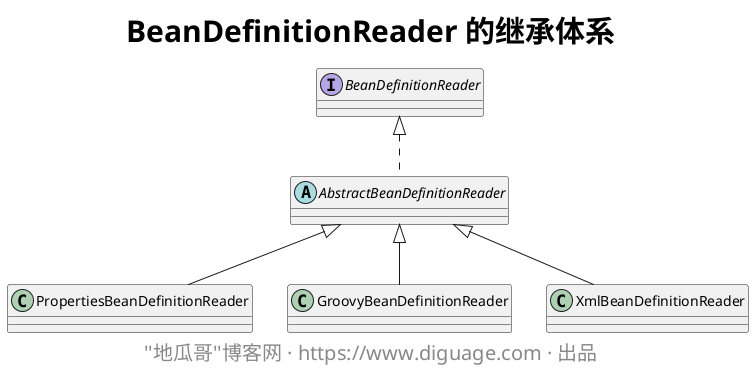 @startuml

skinparam titleFontSize 30
title **BeanDefinitionReader 的继承体系**

interface BeanDefinitionReader
abstract class AbstractBeanDefinitionReader
class PropertiesBeanDefinitionReader
class GroovyBeanDefinitionReader
class XmlBeanDefinitionReader

BeanDefinitionReader <|.. AbstractBeanDefinitionReader
AbstractBeanDefinitionReader <|-- PropertiesBeanDefinitionReader
AbstractBeanDefinitionReader <|-- GroovyBeanDefinitionReader
AbstractBeanDefinitionReader <|-- XmlBeanDefinitionReader

skinparam footerFontSize 20
footer ''地瓜哥''博客网 · https://www.diguage.com · 出品

@enduml
